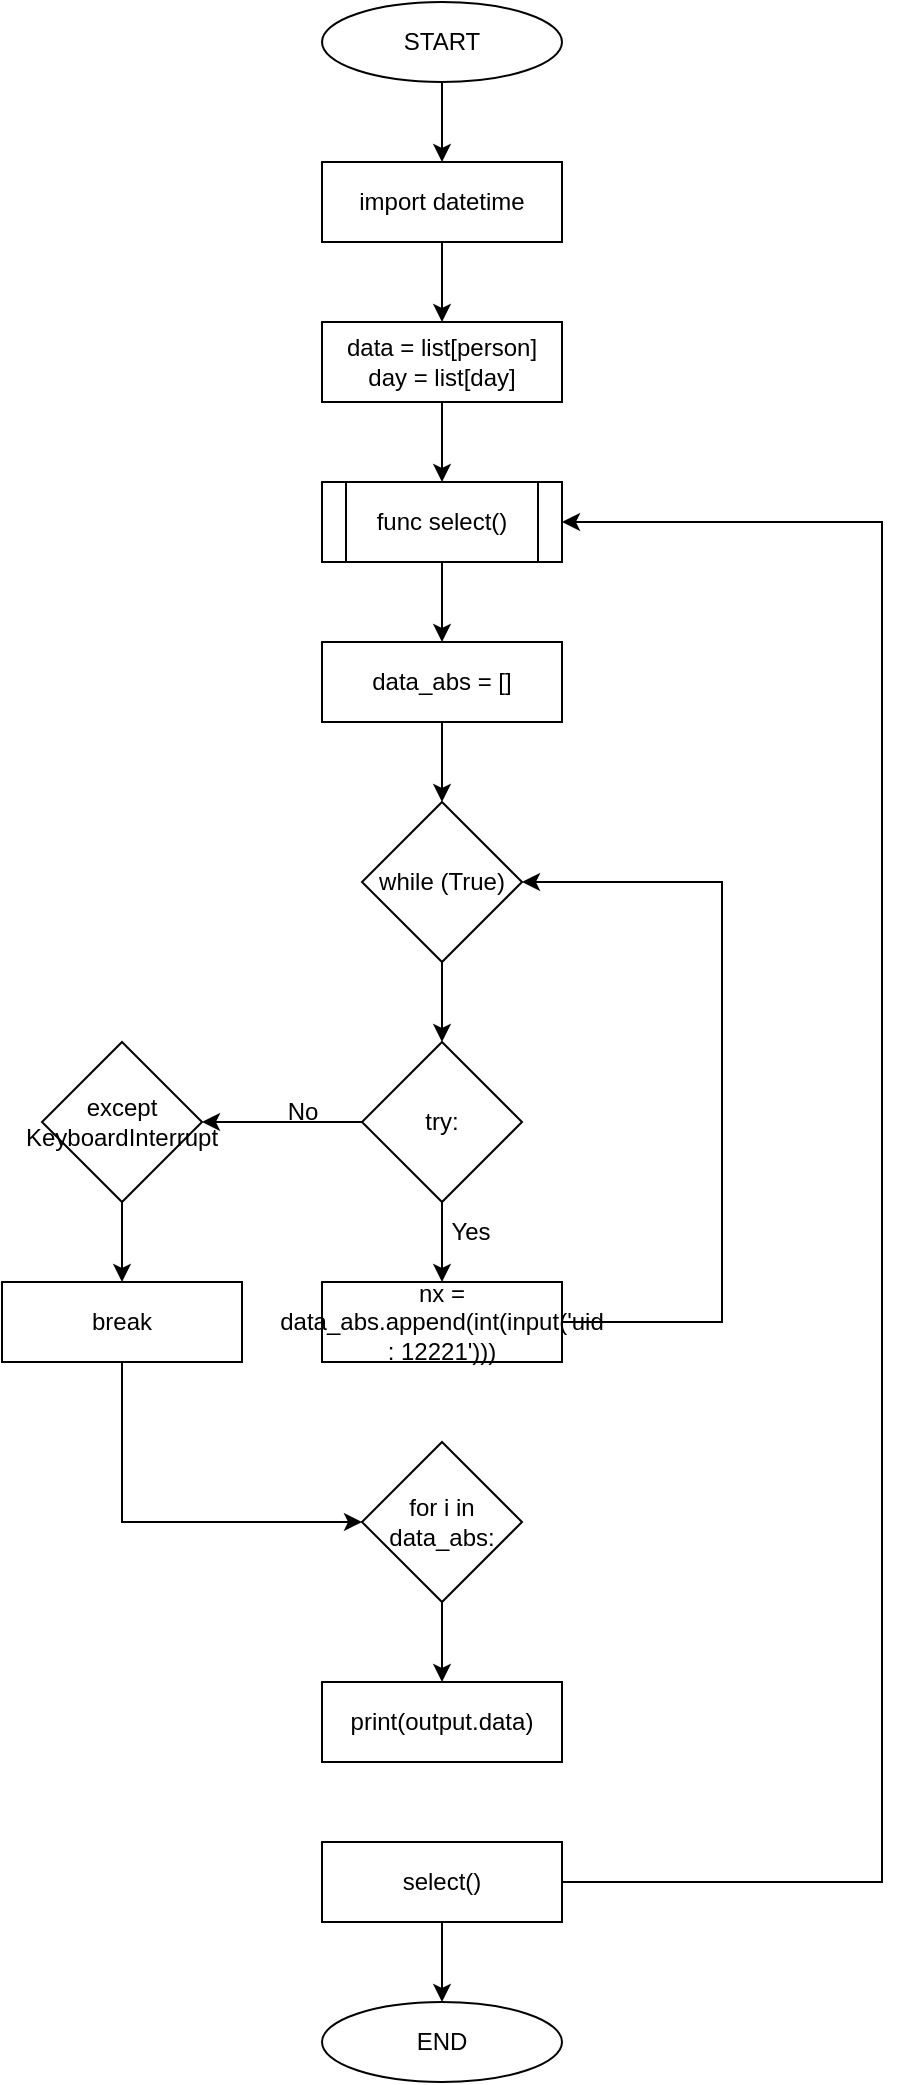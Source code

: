<mxfile version="20.6.2" type="github">
  <diagram id="C5RBs43oDa-KdzZeNtuy" name="Page-1">
    <mxGraphModel dx="1210" dy="603" grid="1" gridSize="10" guides="1" tooltips="1" connect="1" arrows="1" fold="1" page="1" pageScale="1" pageWidth="827" pageHeight="1169" math="0" shadow="0">
      <root>
        <mxCell id="WIyWlLk6GJQsqaUBKTNV-0" />
        <mxCell id="WIyWlLk6GJQsqaUBKTNV-1" parent="WIyWlLk6GJQsqaUBKTNV-0" />
        <mxCell id="OvxOM6T3LtjP_3ttq14v-27" style="edgeStyle=orthogonalEdgeStyle;rounded=0;orthogonalLoop=1;jettySize=auto;html=1;exitX=0.5;exitY=1;exitDx=0;exitDy=0;" edge="1" parent="WIyWlLk6GJQsqaUBKTNV-1" source="OvxOM6T3LtjP_3ttq14v-0" target="OvxOM6T3LtjP_3ttq14v-1">
          <mxGeometry relative="1" as="geometry" />
        </mxCell>
        <mxCell id="OvxOM6T3LtjP_3ttq14v-0" value="START" style="ellipse;whiteSpace=wrap;html=1;" vertex="1" parent="WIyWlLk6GJQsqaUBKTNV-1">
          <mxGeometry x="354" y="60" width="120" height="40" as="geometry" />
        </mxCell>
        <mxCell id="OvxOM6T3LtjP_3ttq14v-28" style="edgeStyle=orthogonalEdgeStyle;rounded=0;orthogonalLoop=1;jettySize=auto;html=1;exitX=0.5;exitY=1;exitDx=0;exitDy=0;entryX=0.5;entryY=0;entryDx=0;entryDy=0;" edge="1" parent="WIyWlLk6GJQsqaUBKTNV-1" source="OvxOM6T3LtjP_3ttq14v-1" target="OvxOM6T3LtjP_3ttq14v-3">
          <mxGeometry relative="1" as="geometry" />
        </mxCell>
        <mxCell id="OvxOM6T3LtjP_3ttq14v-1" value="import datetime" style="rounded=0;whiteSpace=wrap;html=1;" vertex="1" parent="WIyWlLk6GJQsqaUBKTNV-1">
          <mxGeometry x="354" y="140" width="120" height="40" as="geometry" />
        </mxCell>
        <mxCell id="OvxOM6T3LtjP_3ttq14v-29" style="edgeStyle=orthogonalEdgeStyle;rounded=0;orthogonalLoop=1;jettySize=auto;html=1;exitX=0.5;exitY=1;exitDx=0;exitDy=0;entryX=0.5;entryY=0;entryDx=0;entryDy=0;" edge="1" parent="WIyWlLk6GJQsqaUBKTNV-1" source="OvxOM6T3LtjP_3ttq14v-3" target="OvxOM6T3LtjP_3ttq14v-4">
          <mxGeometry relative="1" as="geometry" />
        </mxCell>
        <mxCell id="OvxOM6T3LtjP_3ttq14v-3" value="&lt;div&gt;data = list[person]&lt;/div&gt;&lt;div&gt;day = list[day]&lt;br&gt;&lt;/div&gt;" style="rounded=0;whiteSpace=wrap;html=1;" vertex="1" parent="WIyWlLk6GJQsqaUBKTNV-1">
          <mxGeometry x="354" y="220" width="120" height="40" as="geometry" />
        </mxCell>
        <mxCell id="OvxOM6T3LtjP_3ttq14v-24" style="edgeStyle=orthogonalEdgeStyle;rounded=0;orthogonalLoop=1;jettySize=auto;html=1;exitX=0.5;exitY=1;exitDx=0;exitDy=0;" edge="1" parent="WIyWlLk6GJQsqaUBKTNV-1" source="OvxOM6T3LtjP_3ttq14v-4" target="OvxOM6T3LtjP_3ttq14v-21">
          <mxGeometry relative="1" as="geometry" />
        </mxCell>
        <mxCell id="OvxOM6T3LtjP_3ttq14v-4" value="func select()" style="shape=process;whiteSpace=wrap;html=1;backgroundOutline=1;" vertex="1" parent="WIyWlLk6GJQsqaUBKTNV-1">
          <mxGeometry x="354" y="300" width="120" height="40" as="geometry" />
        </mxCell>
        <mxCell id="OvxOM6T3LtjP_3ttq14v-5" style="edgeStyle=orthogonalEdgeStyle;rounded=0;orthogonalLoop=1;jettySize=auto;html=1;exitX=0.5;exitY=1;exitDx=0;exitDy=0;" edge="1" parent="WIyWlLk6GJQsqaUBKTNV-1" source="OvxOM6T3LtjP_3ttq14v-4" target="OvxOM6T3LtjP_3ttq14v-4">
          <mxGeometry relative="1" as="geometry" />
        </mxCell>
        <mxCell id="OvxOM6T3LtjP_3ttq14v-26" style="edgeStyle=orthogonalEdgeStyle;rounded=0;orthogonalLoop=1;jettySize=auto;html=1;exitX=0.5;exitY=1;exitDx=0;exitDy=0;entryX=0.5;entryY=0;entryDx=0;entryDy=0;" edge="1" parent="WIyWlLk6GJQsqaUBKTNV-1" source="OvxOM6T3LtjP_3ttq14v-6" target="OvxOM6T3LtjP_3ttq14v-8">
          <mxGeometry relative="1" as="geometry" />
        </mxCell>
        <mxCell id="OvxOM6T3LtjP_3ttq14v-6" value="while (True)" style="rhombus;whiteSpace=wrap;html=1;" vertex="1" parent="WIyWlLk6GJQsqaUBKTNV-1">
          <mxGeometry x="374" y="460" width="80" height="80" as="geometry" />
        </mxCell>
        <mxCell id="OvxOM6T3LtjP_3ttq14v-10" style="edgeStyle=orthogonalEdgeStyle;rounded=0;orthogonalLoop=1;jettySize=auto;html=1;exitX=0;exitY=0.5;exitDx=0;exitDy=0;entryX=1;entryY=0.5;entryDx=0;entryDy=0;" edge="1" parent="WIyWlLk6GJQsqaUBKTNV-1" source="OvxOM6T3LtjP_3ttq14v-8" target="OvxOM6T3LtjP_3ttq14v-9">
          <mxGeometry relative="1" as="geometry" />
        </mxCell>
        <mxCell id="OvxOM6T3LtjP_3ttq14v-16" style="edgeStyle=orthogonalEdgeStyle;rounded=0;orthogonalLoop=1;jettySize=auto;html=1;exitX=0.5;exitY=1;exitDx=0;exitDy=0;entryX=0.5;entryY=0;entryDx=0;entryDy=0;" edge="1" parent="WIyWlLk6GJQsqaUBKTNV-1" source="OvxOM6T3LtjP_3ttq14v-8" target="OvxOM6T3LtjP_3ttq14v-15">
          <mxGeometry relative="1" as="geometry" />
        </mxCell>
        <mxCell id="OvxOM6T3LtjP_3ttq14v-8" value="try:" style="rhombus;whiteSpace=wrap;html=1;" vertex="1" parent="WIyWlLk6GJQsqaUBKTNV-1">
          <mxGeometry x="374" y="580" width="80" height="80" as="geometry" />
        </mxCell>
        <mxCell id="OvxOM6T3LtjP_3ttq14v-20" style="edgeStyle=orthogonalEdgeStyle;rounded=0;orthogonalLoop=1;jettySize=auto;html=1;exitX=0.5;exitY=1;exitDx=0;exitDy=0;entryX=0.5;entryY=0;entryDx=0;entryDy=0;" edge="1" parent="WIyWlLk6GJQsqaUBKTNV-1" source="OvxOM6T3LtjP_3ttq14v-9" target="OvxOM6T3LtjP_3ttq14v-19">
          <mxGeometry relative="1" as="geometry" />
        </mxCell>
        <mxCell id="OvxOM6T3LtjP_3ttq14v-9" value="except KeyboardInterrupt" style="rhombus;whiteSpace=wrap;html=1;" vertex="1" parent="WIyWlLk6GJQsqaUBKTNV-1">
          <mxGeometry x="214" y="580" width="80" height="80" as="geometry" />
        </mxCell>
        <mxCell id="OvxOM6T3LtjP_3ttq14v-13" value="No" style="text;html=1;align=center;verticalAlign=middle;resizable=0;points=[];autosize=1;strokeColor=none;fillColor=none;" vertex="1" parent="WIyWlLk6GJQsqaUBKTNV-1">
          <mxGeometry x="324" y="600" width="40" height="30" as="geometry" />
        </mxCell>
        <mxCell id="OvxOM6T3LtjP_3ttq14v-30" style="edgeStyle=orthogonalEdgeStyle;rounded=0;orthogonalLoop=1;jettySize=auto;html=1;exitX=1;exitY=0.5;exitDx=0;exitDy=0;entryX=1;entryY=0.5;entryDx=0;entryDy=0;" edge="1" parent="WIyWlLk6GJQsqaUBKTNV-1" source="OvxOM6T3LtjP_3ttq14v-15" target="OvxOM6T3LtjP_3ttq14v-6">
          <mxGeometry relative="1" as="geometry">
            <Array as="points">
              <mxPoint x="554" y="720" />
              <mxPoint x="554" y="500" />
            </Array>
          </mxGeometry>
        </mxCell>
        <mxCell id="OvxOM6T3LtjP_3ttq14v-15" value="nx = data_abs.append(int(input(&#39;uid : 12221&#39;)))" style="rounded=0;whiteSpace=wrap;html=1;" vertex="1" parent="WIyWlLk6GJQsqaUBKTNV-1">
          <mxGeometry x="354" y="700" width="120" height="40" as="geometry" />
        </mxCell>
        <mxCell id="OvxOM6T3LtjP_3ttq14v-18" value="Yes" style="text;html=1;align=center;verticalAlign=middle;resizable=0;points=[];autosize=1;strokeColor=none;fillColor=none;" vertex="1" parent="WIyWlLk6GJQsqaUBKTNV-1">
          <mxGeometry x="408" y="660" width="40" height="30" as="geometry" />
        </mxCell>
        <mxCell id="OvxOM6T3LtjP_3ttq14v-34" style="edgeStyle=orthogonalEdgeStyle;rounded=0;orthogonalLoop=1;jettySize=auto;html=1;exitX=0.5;exitY=1;exitDx=0;exitDy=0;entryX=0;entryY=0.5;entryDx=0;entryDy=0;" edge="1" parent="WIyWlLk6GJQsqaUBKTNV-1" source="OvxOM6T3LtjP_3ttq14v-19" target="OvxOM6T3LtjP_3ttq14v-32">
          <mxGeometry relative="1" as="geometry" />
        </mxCell>
        <mxCell id="OvxOM6T3LtjP_3ttq14v-19" value="break" style="rounded=0;whiteSpace=wrap;html=1;" vertex="1" parent="WIyWlLk6GJQsqaUBKTNV-1">
          <mxGeometry x="194" y="700" width="120" height="40" as="geometry" />
        </mxCell>
        <mxCell id="OvxOM6T3LtjP_3ttq14v-25" style="edgeStyle=orthogonalEdgeStyle;rounded=0;orthogonalLoop=1;jettySize=auto;html=1;exitX=0.5;exitY=1;exitDx=0;exitDy=0;entryX=0.5;entryY=0;entryDx=0;entryDy=0;" edge="1" parent="WIyWlLk6GJQsqaUBKTNV-1" source="OvxOM6T3LtjP_3ttq14v-21" target="OvxOM6T3LtjP_3ttq14v-6">
          <mxGeometry relative="1" as="geometry" />
        </mxCell>
        <mxCell id="OvxOM6T3LtjP_3ttq14v-21" value="data_abs = []" style="rounded=0;whiteSpace=wrap;html=1;" vertex="1" parent="WIyWlLk6GJQsqaUBKTNV-1">
          <mxGeometry x="354" y="380" width="120" height="40" as="geometry" />
        </mxCell>
        <mxCell id="OvxOM6T3LtjP_3ttq14v-35" style="edgeStyle=orthogonalEdgeStyle;rounded=0;orthogonalLoop=1;jettySize=auto;html=1;exitX=0.5;exitY=1;exitDx=0;exitDy=0;" edge="1" parent="WIyWlLk6GJQsqaUBKTNV-1" source="OvxOM6T3LtjP_3ttq14v-32" target="OvxOM6T3LtjP_3ttq14v-33">
          <mxGeometry relative="1" as="geometry" />
        </mxCell>
        <mxCell id="OvxOM6T3LtjP_3ttq14v-32" value="for i in data_abs:" style="rhombus;whiteSpace=wrap;html=1;" vertex="1" parent="WIyWlLk6GJQsqaUBKTNV-1">
          <mxGeometry x="374" y="780" width="80" height="80" as="geometry" />
        </mxCell>
        <mxCell id="OvxOM6T3LtjP_3ttq14v-33" value="print(output.data)" style="rounded=0;whiteSpace=wrap;html=1;" vertex="1" parent="WIyWlLk6GJQsqaUBKTNV-1">
          <mxGeometry x="354" y="900" width="120" height="40" as="geometry" />
        </mxCell>
        <mxCell id="OvxOM6T3LtjP_3ttq14v-37" style="edgeStyle=orthogonalEdgeStyle;rounded=0;orthogonalLoop=1;jettySize=auto;html=1;exitX=1;exitY=0.5;exitDx=0;exitDy=0;entryX=1;entryY=0.5;entryDx=0;entryDy=0;" edge="1" parent="WIyWlLk6GJQsqaUBKTNV-1" source="OvxOM6T3LtjP_3ttq14v-36" target="OvxOM6T3LtjP_3ttq14v-4">
          <mxGeometry relative="1" as="geometry">
            <Array as="points">
              <mxPoint x="634" y="1000" />
              <mxPoint x="634" y="320" />
            </Array>
          </mxGeometry>
        </mxCell>
        <mxCell id="OvxOM6T3LtjP_3ttq14v-39" style="edgeStyle=orthogonalEdgeStyle;rounded=0;orthogonalLoop=1;jettySize=auto;html=1;exitX=0.5;exitY=1;exitDx=0;exitDy=0;entryX=0.5;entryY=0;entryDx=0;entryDy=0;" edge="1" parent="WIyWlLk6GJQsqaUBKTNV-1" source="OvxOM6T3LtjP_3ttq14v-36" target="OvxOM6T3LtjP_3ttq14v-38">
          <mxGeometry relative="1" as="geometry" />
        </mxCell>
        <mxCell id="OvxOM6T3LtjP_3ttq14v-36" value="select()" style="rounded=0;whiteSpace=wrap;html=1;" vertex="1" parent="WIyWlLk6GJQsqaUBKTNV-1">
          <mxGeometry x="354" y="980" width="120" height="40" as="geometry" />
        </mxCell>
        <mxCell id="OvxOM6T3LtjP_3ttq14v-38" value="END" style="ellipse;whiteSpace=wrap;html=1;" vertex="1" parent="WIyWlLk6GJQsqaUBKTNV-1">
          <mxGeometry x="354" y="1060" width="120" height="40" as="geometry" />
        </mxCell>
      </root>
    </mxGraphModel>
  </diagram>
</mxfile>
